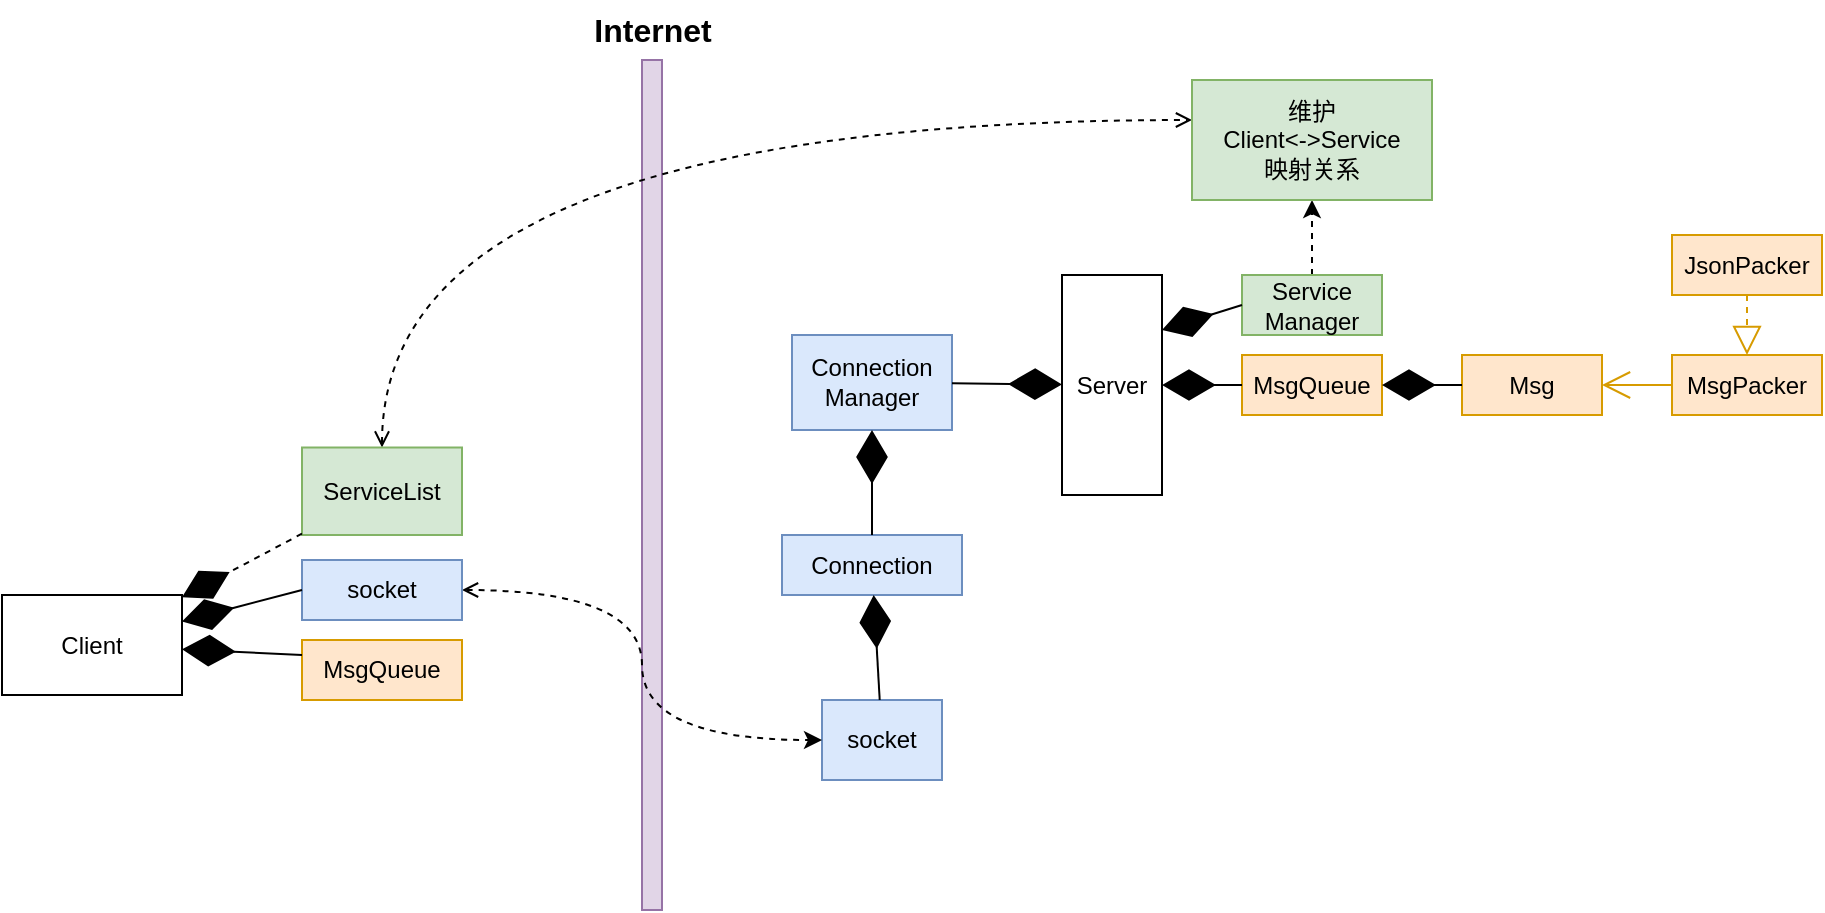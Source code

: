 <mxfile>
    <diagram id="yhYb1_Pa4KEcqXSGW6nk" name="Page-1">
        <mxGraphModel dx="1581" dy="814" grid="1" gridSize="10" guides="1" tooltips="1" connect="1" arrows="1" fold="1" page="1" pageScale="1" pageWidth="1100" pageHeight="850" math="0" shadow="0">
            <root>
                <mxCell id="0"/>
                <mxCell id="1" parent="0"/>
                <mxCell id="30" value="" style="rounded=0;whiteSpace=wrap;html=1;fillColor=#e1d5e7;strokeColor=#9673a6;" vertex="1" parent="1">
                    <mxGeometry x="330" y="400" width="10" height="425" as="geometry"/>
                </mxCell>
                <mxCell id="2" value="Msg" style="whiteSpace=wrap;html=1;fillColor=#ffe6cc;strokeColor=#d79b00;" vertex="1" parent="1">
                    <mxGeometry x="740" y="547.5" width="70" height="30" as="geometry"/>
                </mxCell>
                <mxCell id="3" value="MsgPacker" style="whiteSpace=wrap;html=1;fillColor=#ffe6cc;strokeColor=#d79b00;" vertex="1" parent="1">
                    <mxGeometry x="845" y="547.5" width="75" height="30" as="geometry"/>
                </mxCell>
                <mxCell id="4" value="JsonPacker" style="whiteSpace=wrap;html=1;fillColor=#ffe6cc;strokeColor=#d79b00;" vertex="1" parent="1">
                    <mxGeometry x="845" y="487.5" width="75" height="30" as="geometry"/>
                </mxCell>
                <mxCell id="6" value="" style="endArrow=block;dashed=1;endFill=0;endSize=12;html=1;entryX=0.5;entryY=0;entryDx=0;entryDy=0;exitX=0.5;exitY=1;exitDx=0;exitDy=0;fillColor=#ffe6cc;strokeColor=#d79b00;" edge="1" parent="1" source="4" target="3">
                    <mxGeometry width="160" relative="1" as="geometry">
                        <mxPoint x="870" y="397.5" as="sourcePoint"/>
                        <mxPoint x="930" y="567.5" as="targetPoint"/>
                    </mxGeometry>
                </mxCell>
                <mxCell id="7" value="" style="endArrow=open;endFill=1;endSize=12;html=1;exitX=0;exitY=0.5;exitDx=0;exitDy=0;entryX=1;entryY=0.5;entryDx=0;entryDy=0;fillColor=#ffe6cc;strokeColor=#d79b00;" edge="1" parent="1" source="3" target="2">
                    <mxGeometry width="160" relative="1" as="geometry">
                        <mxPoint x="770" y="567.5" as="sourcePoint"/>
                        <mxPoint x="930" y="567.5" as="targetPoint"/>
                    </mxGeometry>
                </mxCell>
                <mxCell id="8" value="Server" style="whiteSpace=wrap;html=1;" vertex="1" parent="1">
                    <mxGeometry x="540" y="507.5" width="50" height="110" as="geometry"/>
                </mxCell>
                <mxCell id="9" value="Client" style="whiteSpace=wrap;html=1;" vertex="1" parent="1">
                    <mxGeometry x="10" y="667.5" width="90" height="50" as="geometry"/>
                </mxCell>
                <mxCell id="10" value="Connection" style="whiteSpace=wrap;html=1;fillColor=#dae8fc;strokeColor=#6c8ebf;" vertex="1" parent="1">
                    <mxGeometry x="400" y="637.5" width="90" height="30" as="geometry"/>
                </mxCell>
                <mxCell id="13" value="Connection&lt;br&gt;Manager" style="whiteSpace=wrap;html=1;fillColor=#dae8fc;strokeColor=#6c8ebf;" vertex="1" parent="1">
                    <mxGeometry x="405" y="537.5" width="80" height="47.5" as="geometry"/>
                </mxCell>
                <mxCell id="14" value="" style="endArrow=diamondThin;endFill=1;endSize=24;html=1;" edge="1" parent="1" source="10" target="13">
                    <mxGeometry width="160" relative="1" as="geometry">
                        <mxPoint x="470" y="812.5" as="sourcePoint"/>
                        <mxPoint x="630" y="812.5" as="targetPoint"/>
                    </mxGeometry>
                </mxCell>
                <mxCell id="15" value="" style="endArrow=diamondThin;endFill=1;endSize=24;html=1;" edge="1" parent="1" source="13" target="8">
                    <mxGeometry width="160" relative="1" as="geometry">
                        <mxPoint x="600" y="702.5" as="sourcePoint"/>
                        <mxPoint x="760" y="702.5" as="targetPoint"/>
                    </mxGeometry>
                </mxCell>
                <mxCell id="16" value="socket" style="whiteSpace=wrap;html=1;fillColor=#dae8fc;strokeColor=#6c8ebf;" vertex="1" parent="1">
                    <mxGeometry x="420" y="720" width="60" height="40" as="geometry"/>
                </mxCell>
                <mxCell id="17" value="" style="endArrow=diamondThin;endFill=1;endSize=24;html=1;" edge="1" parent="1" source="16" target="10">
                    <mxGeometry width="160" relative="1" as="geometry">
                        <mxPoint x="380" y="712.5" as="sourcePoint"/>
                        <mxPoint x="540" y="712.5" as="targetPoint"/>
                    </mxGeometry>
                </mxCell>
                <mxCell id="33" style="edgeStyle=orthogonalEdgeStyle;html=1;fontSize=16;startArrow=open;startFill=0;dashed=1;curved=1;exitX=1;exitY=0.5;exitDx=0;exitDy=0;entryX=0;entryY=0.5;entryDx=0;entryDy=0;" edge="1" parent="1" source="18" target="16">
                    <mxGeometry relative="1" as="geometry"/>
                </mxCell>
                <mxCell id="18" value="socket" style="whiteSpace=wrap;html=1;fillColor=#dae8fc;strokeColor=#6c8ebf;" vertex="1" parent="1">
                    <mxGeometry x="160" y="650" width="80" height="30" as="geometry"/>
                </mxCell>
                <mxCell id="19" value="" style="endArrow=diamondThin;endFill=1;endSize=24;html=1;exitX=0;exitY=0.5;exitDx=0;exitDy=0;" edge="1" parent="1" source="18" target="9">
                    <mxGeometry width="160" relative="1" as="geometry">
                        <mxPoint x="350" y="530" as="sourcePoint"/>
                        <mxPoint x="510" y="530" as="targetPoint"/>
                    </mxGeometry>
                </mxCell>
                <mxCell id="20" value="MsgQueue" style="whiteSpace=wrap;html=1;fillColor=#ffe6cc;strokeColor=#d79b00;" vertex="1" parent="1">
                    <mxGeometry x="630" y="547.5" width="70" height="30" as="geometry"/>
                </mxCell>
                <mxCell id="21" value="" style="endArrow=diamondThin;endFill=1;endSize=24;html=1;entryX=1;entryY=0.5;entryDx=0;entryDy=0;exitX=0;exitY=0.5;exitDx=0;exitDy=0;" edge="1" parent="1" source="20" target="8">
                    <mxGeometry width="160" relative="1" as="geometry">
                        <mxPoint x="820" y="567.5" as="sourcePoint"/>
                        <mxPoint x="980" y="567.5" as="targetPoint"/>
                    </mxGeometry>
                </mxCell>
                <mxCell id="36" style="edgeStyle=none;html=1;entryX=0.5;entryY=1;entryDx=0;entryDy=0;dashed=1;fontSize=12;startArrow=none;startFill=0;" edge="1" parent="1" source="22" target="35">
                    <mxGeometry relative="1" as="geometry"/>
                </mxCell>
                <mxCell id="22" value="Service&lt;br&gt;Manager" style="whiteSpace=wrap;html=1;fillColor=#d5e8d4;strokeColor=#82b366;" vertex="1" parent="1">
                    <mxGeometry x="630" y="507.5" width="70" height="30" as="geometry"/>
                </mxCell>
                <mxCell id="23" value="" style="endArrow=diamondThin;endFill=1;endSize=24;html=1;entryX=1;entryY=0.25;entryDx=0;entryDy=0;exitX=0;exitY=0.5;exitDx=0;exitDy=0;" edge="1" parent="1" source="22" target="8">
                    <mxGeometry width="160" relative="1" as="geometry">
                        <mxPoint x="820" y="567.5" as="sourcePoint"/>
                        <mxPoint x="980" y="567.5" as="targetPoint"/>
                    </mxGeometry>
                </mxCell>
                <mxCell id="24" value="MsgQueue" style="whiteSpace=wrap;html=1;fillColor=#ffe6cc;strokeColor=#d79b00;" vertex="1" parent="1">
                    <mxGeometry x="160" y="690" width="80" height="30" as="geometry"/>
                </mxCell>
                <mxCell id="25" value="" style="endArrow=diamondThin;endFill=1;endSize=24;html=1;exitX=0;exitY=0.25;exitDx=0;exitDy=0;" edge="1" parent="1" source="24" target="9">
                    <mxGeometry width="160" relative="1" as="geometry">
                        <mxPoint x="350" y="530" as="sourcePoint"/>
                        <mxPoint x="510" y="530" as="targetPoint"/>
                    </mxGeometry>
                </mxCell>
                <mxCell id="26" value="" style="endArrow=diamondThin;endFill=1;endSize=24;html=1;entryX=1;entryY=0.5;entryDx=0;entryDy=0;exitX=0;exitY=0.5;exitDx=0;exitDy=0;" edge="1" parent="1" source="2" target="20">
                    <mxGeometry width="160" relative="1" as="geometry">
                        <mxPoint x="820" y="557.5" as="sourcePoint"/>
                        <mxPoint x="980" y="557.5" as="targetPoint"/>
                    </mxGeometry>
                </mxCell>
                <mxCell id="28" value="Internet" style="text;html=1;align=center;verticalAlign=middle;resizable=0;points=[];autosize=1;strokeColor=none;fillColor=none;fontStyle=1;fontSize=16;" vertex="1" parent="1">
                    <mxGeometry x="295" y="370" width="80" height="30" as="geometry"/>
                </mxCell>
                <mxCell id="38" style="edgeStyle=orthogonalEdgeStyle;html=1;dashed=1;fontSize=12;startArrow=open;startFill=0;endArrow=open;endFill=0;curved=1;" edge="1" parent="1" source="34" target="35">
                    <mxGeometry relative="1" as="geometry">
                        <Array as="points">
                            <mxPoint x="200" y="430"/>
                        </Array>
                    </mxGeometry>
                </mxCell>
                <mxCell id="34" value="ServiceList" style="rounded=0;whiteSpace=wrap;html=1;fontSize=12;fillColor=#d5e8d4;strokeColor=#82b366;" vertex="1" parent="1">
                    <mxGeometry x="160" y="593.75" width="80" height="43.75" as="geometry"/>
                </mxCell>
                <mxCell id="35" value="维护&lt;br&gt;Client&amp;lt;-&amp;gt;Service&lt;br&gt;映射关系" style="whiteSpace=wrap;html=1;fontSize=12;fillColor=#d5e8d4;strokeColor=#82b366;" vertex="1" parent="1">
                    <mxGeometry x="605" y="410" width="120" height="60" as="geometry"/>
                </mxCell>
                <mxCell id="37" value="" style="endArrow=diamondThin;endFill=1;endSize=24;html=1;dashed=1;fontSize=12;" edge="1" parent="1" source="34" target="9">
                    <mxGeometry width="160" relative="1" as="geometry">
                        <mxPoint x="440" y="490" as="sourcePoint"/>
                        <mxPoint x="600" y="490" as="targetPoint"/>
                    </mxGeometry>
                </mxCell>
            </root>
        </mxGraphModel>
    </diagram>
</mxfile>